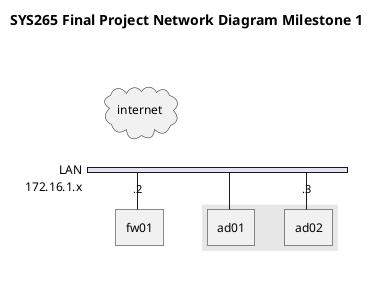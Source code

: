 @startuml
!include <office/Servers/application_server>
!include <office/Servers/database_server>

title SYS265 Final Project Network Diagram Milestone 1

nwdiag {
  
    internet [ shape = cloud ];
    internet [    fw_placeholder];
    
  network LAN_placeholder {
      address = "172.16.1.x";
      description = "LAN"
      fw01 [address = ".2"]
      ad01 [addess = ".12"]
      ad02 [address = ".13"]
      
    group DC {
      ad01 [addess = ".4"]
      ad02 [address = ".3"]
}


@enduml
